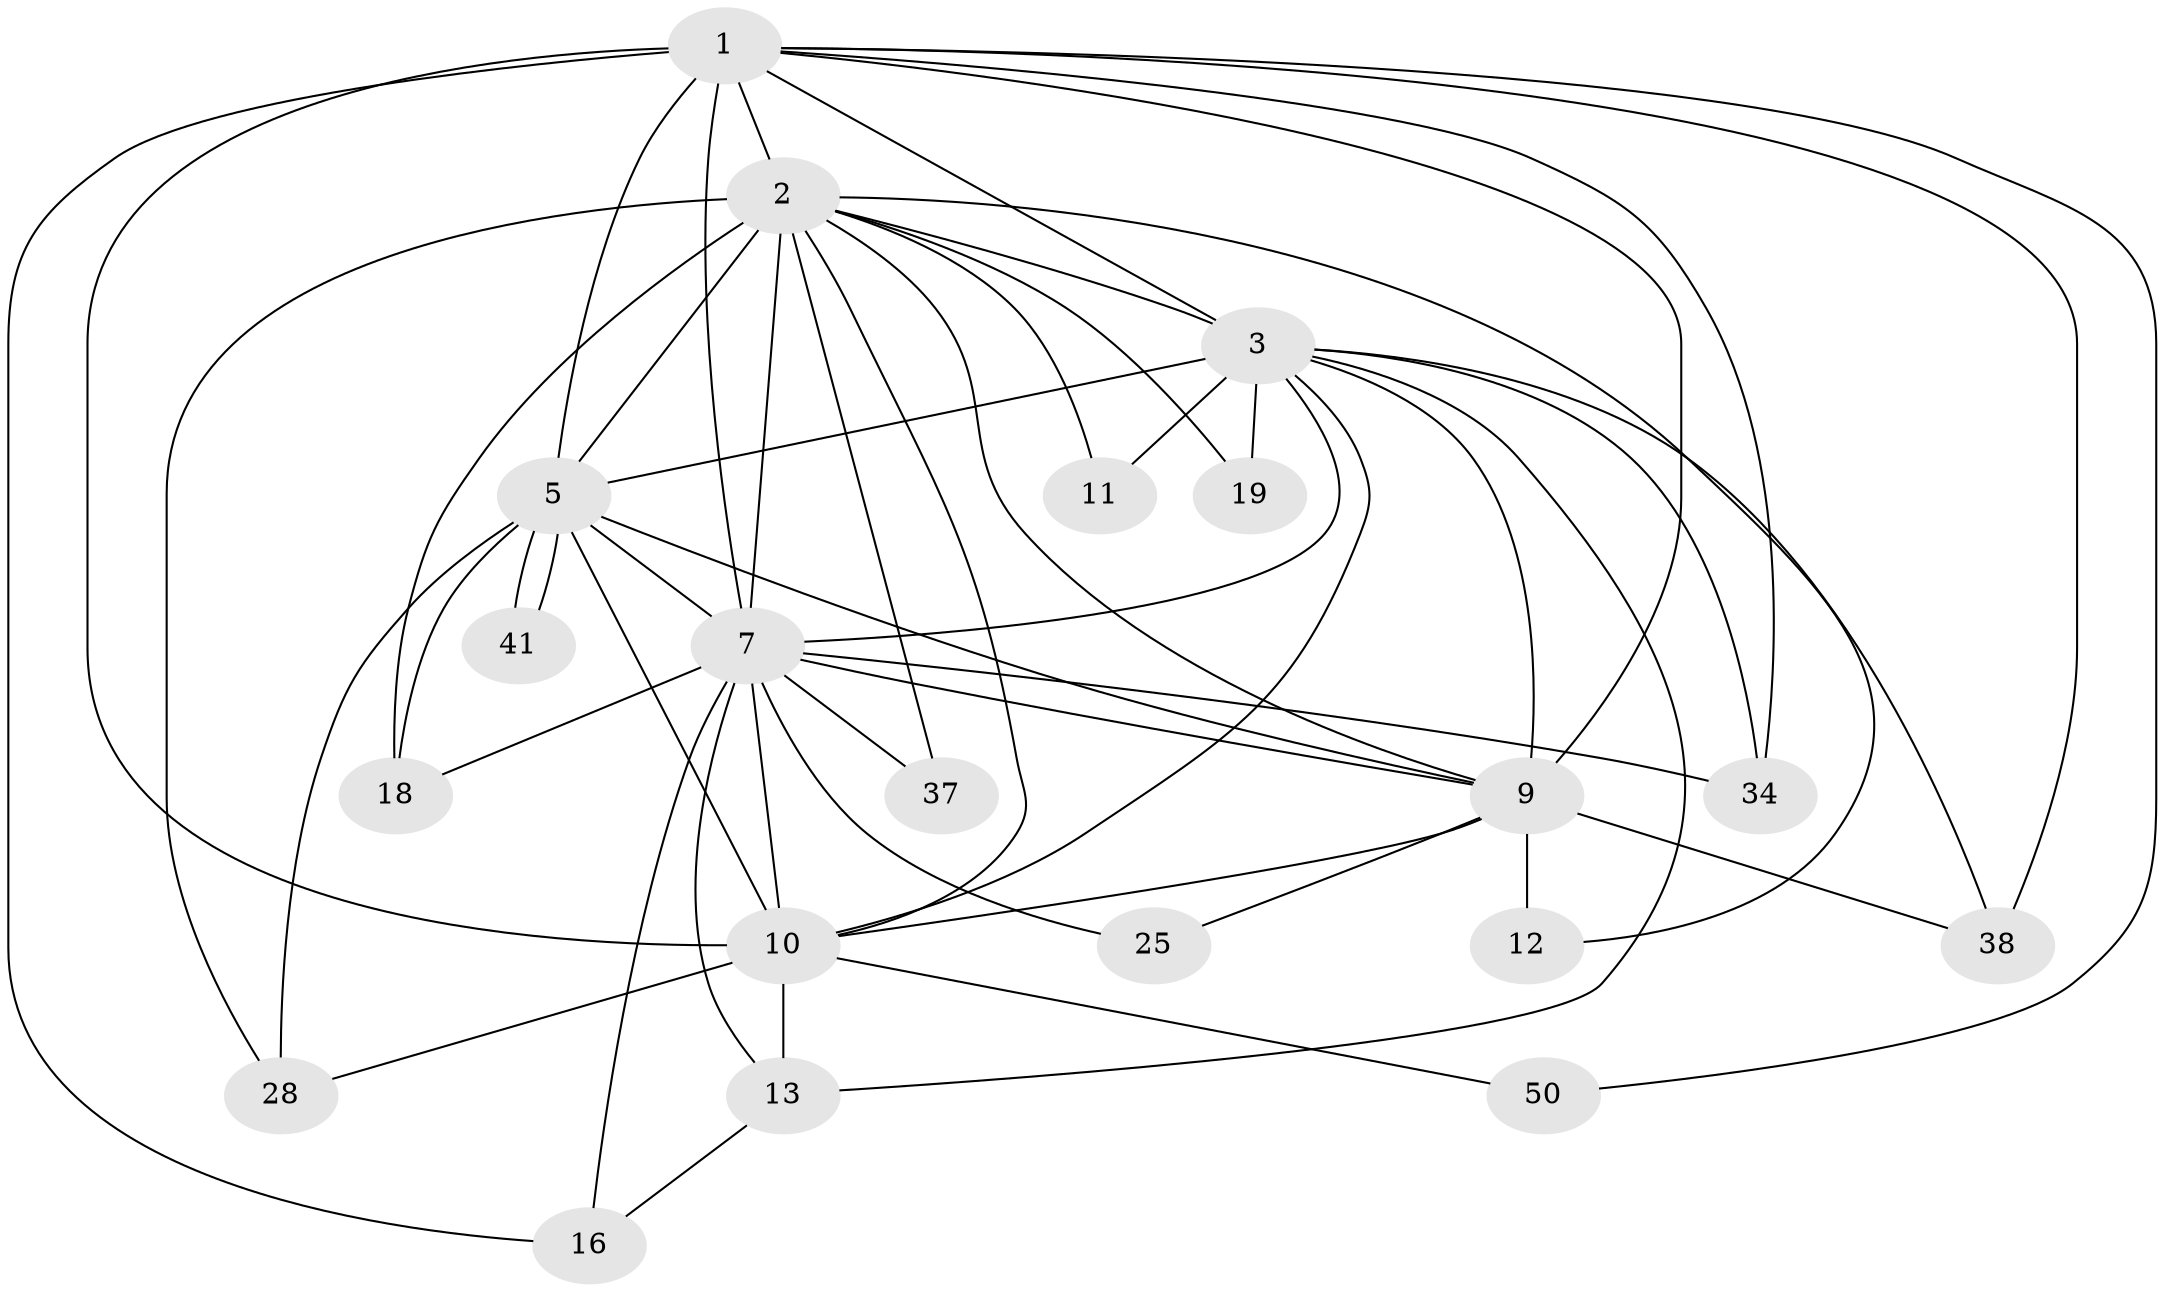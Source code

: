 // original degree distribution, {17: 0.038461538461538464, 13: 0.038461538461538464, 22: 0.019230769230769232, 10: 0.019230769230769232, 19: 0.019230769230769232, 15: 0.019230769230769232, 12: 0.019230769230769232, 18: 0.019230769230769232, 2: 0.5576923076923077, 5: 0.038461538461538464, 4: 0.019230769230769232, 3: 0.19230769230769232}
// Generated by graph-tools (version 1.1) at 2025/17/03/04/25 18:17:28]
// undirected, 20 vertices, 53 edges
graph export_dot {
graph [start="1"]
  node [color=gray90,style=filled];
  1 [super="+30+27+32+33+4+21+20"];
  2 [super="+6"];
  3 [super="+22+23+43+14"];
  5 [super="+40+52"];
  7 [super="+8+26"];
  9;
  10 [super="+15+39"];
  11;
  12;
  13 [super="+51+36"];
  16 [super="+17"];
  18 [super="+29"];
  19;
  25;
  28;
  34 [super="+35"];
  37;
  38 [super="+45"];
  41;
  50;
  1 -- 2 [weight=5];
  1 -- 3 [weight=4];
  1 -- 5 [weight=2];
  1 -- 7 [weight=6];
  1 -- 9 [weight=2];
  1 -- 10 [weight=4];
  1 -- 16 [weight=2];
  1 -- 50;
  1 -- 34;
  1 -- 38;
  2 -- 3 [weight=2];
  2 -- 5 [weight=4];
  2 -- 7 [weight=5];
  2 -- 9 [weight=2];
  2 -- 10 [weight=2];
  2 -- 11;
  2 -- 12;
  2 -- 37;
  2 -- 18;
  2 -- 19;
  2 -- 28;
  3 -- 5 [weight=5];
  3 -- 7 [weight=4];
  3 -- 9;
  3 -- 10 [weight=3];
  3 -- 11;
  3 -- 19;
  3 -- 34;
  3 -- 13;
  3 -- 38;
  5 -- 7 [weight=2];
  5 -- 9;
  5 -- 10;
  5 -- 28;
  5 -- 41;
  5 -- 41;
  5 -- 18;
  7 -- 9 [weight=2];
  7 -- 10 [weight=3];
  7 -- 16 [weight=2];
  7 -- 34;
  7 -- 13;
  7 -- 18;
  7 -- 25;
  7 -- 37;
  9 -- 10;
  9 -- 12;
  9 -- 25;
  9 -- 38;
  10 -- 13 [weight=2];
  10 -- 28;
  10 -- 50;
  13 -- 16;
}
